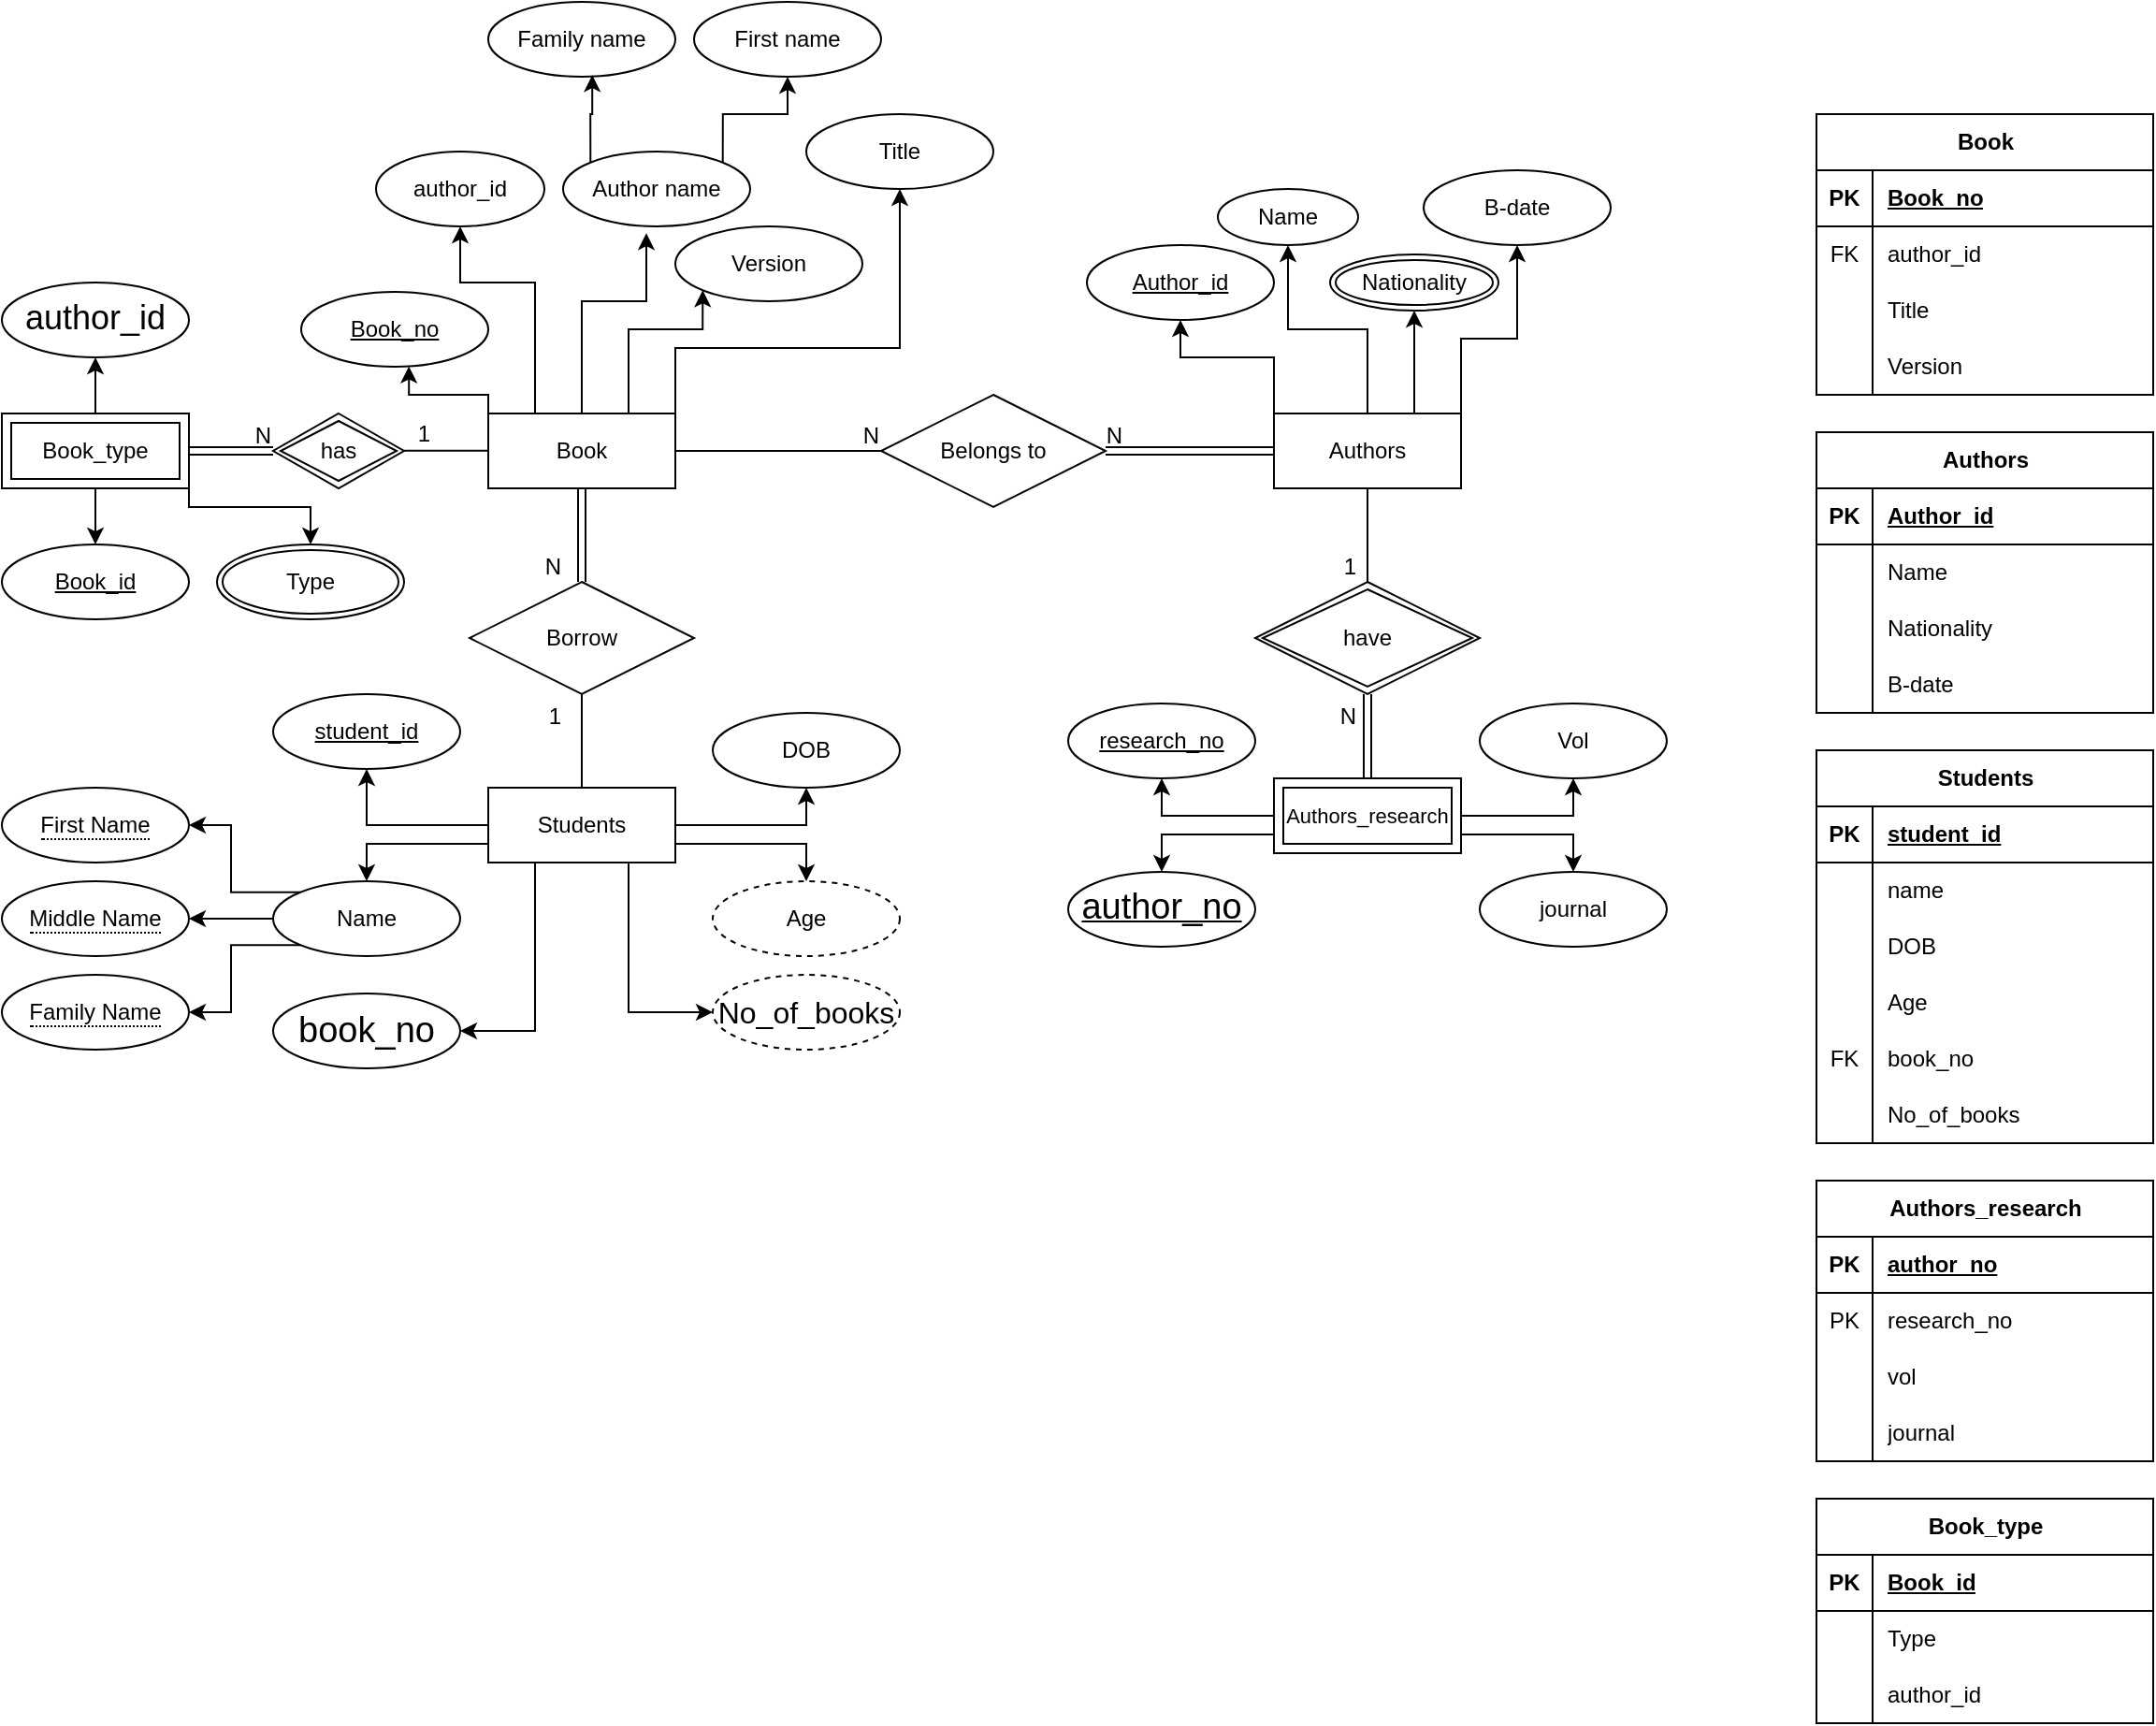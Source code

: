 <mxfile version="24.2.2" type="github">
  <diagram name="Page-1" id="Z3sjWFNiHxOuqIiqXtKv">
    <mxGraphModel dx="3056" dy="3672" grid="1" gridSize="10" guides="1" tooltips="1" connect="1" arrows="1" fold="1" page="0" pageScale="1" pageWidth="850" pageHeight="1100" background="#ffffff" math="0" shadow="0">
      <root>
        <mxCell id="0" />
        <mxCell id="1" parent="0" />
        <mxCell id="1U2LjCZY5VgTq_Qo9Kue-109" style="edgeStyle=orthogonalEdgeStyle;rounded=0;orthogonalLoop=1;jettySize=auto;html=1;exitX=0.25;exitY=0;exitDx=0;exitDy=0;entryX=0.5;entryY=1;entryDx=0;entryDy=0;" edge="1" parent="1" source="1U2LjCZY5VgTq_Qo9Kue-100" target="1U2LjCZY5VgTq_Qo9Kue-101">
          <mxGeometry relative="1" as="geometry">
            <Array as="points">
              <mxPoint x="185" y="-190" />
              <mxPoint x="145" y="-190" />
            </Array>
          </mxGeometry>
        </mxCell>
        <mxCell id="1U2LjCZY5VgTq_Qo9Kue-183" style="edgeStyle=orthogonalEdgeStyle;rounded=0;orthogonalLoop=1;jettySize=auto;html=1;exitX=0.75;exitY=0;exitDx=0;exitDy=0;entryX=0;entryY=1;entryDx=0;entryDy=0;" edge="1" parent="1" source="1U2LjCZY5VgTq_Qo9Kue-100" target="1U2LjCZY5VgTq_Qo9Kue-105">
          <mxGeometry relative="1" as="geometry">
            <Array as="points">
              <mxPoint x="235" y="-165" />
              <mxPoint x="275" y="-165" />
            </Array>
          </mxGeometry>
        </mxCell>
        <mxCell id="1U2LjCZY5VgTq_Qo9Kue-184" style="edgeStyle=orthogonalEdgeStyle;rounded=0;orthogonalLoop=1;jettySize=auto;html=1;exitX=1;exitY=0;exitDx=0;exitDy=0;entryX=0.5;entryY=1;entryDx=0;entryDy=0;" edge="1" parent="1" source="1U2LjCZY5VgTq_Qo9Kue-100" target="1U2LjCZY5VgTq_Qo9Kue-103">
          <mxGeometry relative="1" as="geometry">
            <mxPoint x="380" y="-235" as="targetPoint" />
            <Array as="points">
              <mxPoint x="260" y="-155" />
              <mxPoint x="380" y="-155" />
            </Array>
          </mxGeometry>
        </mxCell>
        <mxCell id="1U2LjCZY5VgTq_Qo9Kue-100" value="Book" style="whiteSpace=wrap;html=1;align=center;" vertex="1" parent="1">
          <mxGeometry x="160" y="-120" width="100" height="40" as="geometry" />
        </mxCell>
        <mxCell id="1U2LjCZY5VgTq_Qo9Kue-101" value="author_id" style="ellipse;whiteSpace=wrap;html=1;align=center;" vertex="1" parent="1">
          <mxGeometry x="100" y="-260" width="90" height="40" as="geometry" />
        </mxCell>
        <mxCell id="1U2LjCZY5VgTq_Qo9Kue-102" value="Book_no" style="ellipse;whiteSpace=wrap;html=1;align=center;fontStyle=4;" vertex="1" parent="1">
          <mxGeometry x="60" y="-185" width="100" height="40" as="geometry" />
        </mxCell>
        <mxCell id="1U2LjCZY5VgTq_Qo9Kue-103" value="Title" style="ellipse;whiteSpace=wrap;html=1;align=center;" vertex="1" parent="1">
          <mxGeometry x="330" y="-280" width="100" height="40" as="geometry" />
        </mxCell>
        <mxCell id="1U2LjCZY5VgTq_Qo9Kue-139" style="edgeStyle=orthogonalEdgeStyle;rounded=0;orthogonalLoop=1;jettySize=auto;html=1;exitX=1;exitY=0;exitDx=0;exitDy=0;" edge="1" parent="1" source="1U2LjCZY5VgTq_Qo9Kue-104" target="1U2LjCZY5VgTq_Qo9Kue-137">
          <mxGeometry relative="1" as="geometry" />
        </mxCell>
        <mxCell id="1U2LjCZY5VgTq_Qo9Kue-104" value="Author name" style="ellipse;whiteSpace=wrap;html=1;align=center;" vertex="1" parent="1">
          <mxGeometry x="200" y="-260" width="100" height="40" as="geometry" />
        </mxCell>
        <mxCell id="1U2LjCZY5VgTq_Qo9Kue-105" value="Version" style="ellipse;whiteSpace=wrap;html=1;align=center;" vertex="1" parent="1">
          <mxGeometry x="260" y="-220" width="100" height="40" as="geometry" />
        </mxCell>
        <mxCell id="1U2LjCZY5VgTq_Qo9Kue-108" style="edgeStyle=orthogonalEdgeStyle;rounded=0;orthogonalLoop=1;jettySize=auto;html=1;exitX=0.5;exitY=0;exitDx=0;exitDy=0;entryX=0.445;entryY=1.09;entryDx=0;entryDy=0;entryPerimeter=0;" edge="1" parent="1" source="1U2LjCZY5VgTq_Qo9Kue-100" target="1U2LjCZY5VgTq_Qo9Kue-104">
          <mxGeometry relative="1" as="geometry">
            <Array as="points">
              <mxPoint x="210" y="-180" />
              <mxPoint x="244" y="-180" />
            </Array>
          </mxGeometry>
        </mxCell>
        <mxCell id="1U2LjCZY5VgTq_Qo9Kue-110" style="edgeStyle=orthogonalEdgeStyle;rounded=0;orthogonalLoop=1;jettySize=auto;html=1;exitX=0;exitY=0;exitDx=0;exitDy=0;entryX=0.576;entryY=0.995;entryDx=0;entryDy=0;entryPerimeter=0;" edge="1" parent="1" source="1U2LjCZY5VgTq_Qo9Kue-100" target="1U2LjCZY5VgTq_Qo9Kue-102">
          <mxGeometry relative="1" as="geometry">
            <Array as="points">
              <mxPoint x="160" y="-130" />
              <mxPoint x="118" y="-130" />
            </Array>
          </mxGeometry>
        </mxCell>
        <mxCell id="1U2LjCZY5VgTq_Qo9Kue-140" style="edgeStyle=orthogonalEdgeStyle;rounded=0;orthogonalLoop=1;jettySize=auto;html=1;exitX=0;exitY=0;exitDx=0;exitDy=0;entryX=0.5;entryY=1;entryDx=0;entryDy=0;" edge="1" parent="1" source="1U2LjCZY5VgTq_Qo9Kue-113" target="1U2LjCZY5VgTq_Qo9Kue-115">
          <mxGeometry relative="1" as="geometry">
            <Array as="points">
              <mxPoint x="580" y="-150" />
              <mxPoint x="530" y="-150" />
            </Array>
          </mxGeometry>
        </mxCell>
        <mxCell id="1U2LjCZY5VgTq_Qo9Kue-141" style="edgeStyle=orthogonalEdgeStyle;rounded=0;orthogonalLoop=1;jettySize=auto;html=1;exitX=0.5;exitY=0;exitDx=0;exitDy=0;entryX=0.5;entryY=1;entryDx=0;entryDy=0;" edge="1" parent="1" source="1U2LjCZY5VgTq_Qo9Kue-113" target="1U2LjCZY5VgTq_Qo9Kue-116">
          <mxGeometry relative="1" as="geometry" />
        </mxCell>
        <mxCell id="1U2LjCZY5VgTq_Qo9Kue-145" style="edgeStyle=orthogonalEdgeStyle;rounded=0;orthogonalLoop=1;jettySize=auto;html=1;exitX=0.75;exitY=0;exitDx=0;exitDy=0;entryX=0.5;entryY=1;entryDx=0;entryDy=0;" edge="1" parent="1" source="1U2LjCZY5VgTq_Qo9Kue-113" target="1U2LjCZY5VgTq_Qo9Kue-144">
          <mxGeometry relative="1" as="geometry" />
        </mxCell>
        <mxCell id="1U2LjCZY5VgTq_Qo9Kue-146" style="edgeStyle=orthogonalEdgeStyle;rounded=0;orthogonalLoop=1;jettySize=auto;html=1;exitX=1;exitY=0;exitDx=0;exitDy=0;entryX=0.5;entryY=1;entryDx=0;entryDy=0;" edge="1" parent="1" source="1U2LjCZY5VgTq_Qo9Kue-113" target="1U2LjCZY5VgTq_Qo9Kue-118">
          <mxGeometry relative="1" as="geometry">
            <mxPoint x="730" y="-210" as="targetPoint" />
            <Array as="points">
              <mxPoint x="680" y="-160" />
              <mxPoint x="710" y="-160" />
            </Array>
          </mxGeometry>
        </mxCell>
        <mxCell id="1U2LjCZY5VgTq_Qo9Kue-113" value="Authors" style="whiteSpace=wrap;html=1;align=center;" vertex="1" parent="1">
          <mxGeometry x="580" y="-120" width="100" height="40" as="geometry" />
        </mxCell>
        <mxCell id="1U2LjCZY5VgTq_Qo9Kue-115" value="Author_id" style="ellipse;whiteSpace=wrap;html=1;align=center;fontStyle=4;" vertex="1" parent="1">
          <mxGeometry x="480" y="-210" width="100" height="40" as="geometry" />
        </mxCell>
        <mxCell id="1U2LjCZY5VgTq_Qo9Kue-116" value="Name" style="ellipse;whiteSpace=wrap;html=1;align=center;" vertex="1" parent="1">
          <mxGeometry x="550" y="-240" width="75" height="30" as="geometry" />
        </mxCell>
        <mxCell id="1U2LjCZY5VgTq_Qo9Kue-118" value="B-date" style="ellipse;whiteSpace=wrap;html=1;align=center;" vertex="1" parent="1">
          <mxGeometry x="660" y="-250" width="100" height="40" as="geometry" />
        </mxCell>
        <mxCell id="1U2LjCZY5VgTq_Qo9Kue-126" style="edgeStyle=orthogonalEdgeStyle;rounded=0;orthogonalLoop=1;jettySize=auto;html=1;entryX=0.5;entryY=1;entryDx=0;entryDy=0;exitX=0;exitY=0.5;exitDx=0;exitDy=0;" edge="1" parent="1" source="1U2LjCZY5VgTq_Qo9Kue-119" target="1U2LjCZY5VgTq_Qo9Kue-121">
          <mxGeometry relative="1" as="geometry">
            <mxPoint x="140" y="100" as="sourcePoint" />
          </mxGeometry>
        </mxCell>
        <mxCell id="1U2LjCZY5VgTq_Qo9Kue-127" style="edgeStyle=orthogonalEdgeStyle;rounded=0;orthogonalLoop=1;jettySize=auto;html=1;exitX=0;exitY=0.75;exitDx=0;exitDy=0;entryX=0.5;entryY=0;entryDx=0;entryDy=0;" edge="1" parent="1" source="1U2LjCZY5VgTq_Qo9Kue-119" target="1U2LjCZY5VgTq_Qo9Kue-120">
          <mxGeometry relative="1" as="geometry" />
        </mxCell>
        <mxCell id="1U2LjCZY5VgTq_Qo9Kue-128" style="edgeStyle=orthogonalEdgeStyle;rounded=0;orthogonalLoop=1;jettySize=auto;html=1;exitX=1;exitY=0.5;exitDx=0;exitDy=0;entryX=0.5;entryY=1;entryDx=0;entryDy=0;" edge="1" parent="1" source="1U2LjCZY5VgTq_Qo9Kue-119" target="1U2LjCZY5VgTq_Qo9Kue-122">
          <mxGeometry relative="1" as="geometry" />
        </mxCell>
        <mxCell id="1U2LjCZY5VgTq_Qo9Kue-217" style="edgeStyle=orthogonalEdgeStyle;rounded=0;orthogonalLoop=1;jettySize=auto;html=1;exitX=0.75;exitY=1;exitDx=0;exitDy=0;entryX=0;entryY=0.5;entryDx=0;entryDy=0;" edge="1" parent="1" source="1U2LjCZY5VgTq_Qo9Kue-119" target="1U2LjCZY5VgTq_Qo9Kue-226">
          <mxGeometry relative="1" as="geometry">
            <mxPoint x="280.0" y="210" as="targetPoint" />
          </mxGeometry>
        </mxCell>
        <mxCell id="1U2LjCZY5VgTq_Qo9Kue-219" style="edgeStyle=orthogonalEdgeStyle;rounded=0;orthogonalLoop=1;jettySize=auto;html=1;exitX=0.25;exitY=1;exitDx=0;exitDy=0;entryX=1;entryY=0.5;entryDx=0;entryDy=0;" edge="1" parent="1" source="1U2LjCZY5VgTq_Qo9Kue-119" target="1U2LjCZY5VgTq_Qo9Kue-218">
          <mxGeometry relative="1" as="geometry" />
        </mxCell>
        <mxCell id="1U2LjCZY5VgTq_Qo9Kue-119" value="Students" style="whiteSpace=wrap;html=1;align=center;" vertex="1" parent="1">
          <mxGeometry x="160" y="80" width="100" height="40" as="geometry" />
        </mxCell>
        <mxCell id="1U2LjCZY5VgTq_Qo9Kue-223" style="edgeStyle=orthogonalEdgeStyle;rounded=0;orthogonalLoop=1;jettySize=auto;html=1;exitX=0;exitY=0;exitDx=0;exitDy=0;entryX=1;entryY=0.5;entryDx=0;entryDy=0;" edge="1" parent="1" source="1U2LjCZY5VgTq_Qo9Kue-120" target="1U2LjCZY5VgTq_Qo9Kue-220">
          <mxGeometry relative="1" as="geometry" />
        </mxCell>
        <mxCell id="1U2LjCZY5VgTq_Qo9Kue-224" style="edgeStyle=orthogonalEdgeStyle;rounded=0;orthogonalLoop=1;jettySize=auto;html=1;exitX=0;exitY=0.5;exitDx=0;exitDy=0;entryX=1;entryY=0.5;entryDx=0;entryDy=0;" edge="1" parent="1" source="1U2LjCZY5VgTq_Qo9Kue-120" target="1U2LjCZY5VgTq_Qo9Kue-221">
          <mxGeometry relative="1" as="geometry" />
        </mxCell>
        <mxCell id="1U2LjCZY5VgTq_Qo9Kue-225" style="edgeStyle=orthogonalEdgeStyle;rounded=0;orthogonalLoop=1;jettySize=auto;html=1;exitX=0;exitY=1;exitDx=0;exitDy=0;entryX=1;entryY=0.5;entryDx=0;entryDy=0;" edge="1" parent="1" source="1U2LjCZY5VgTq_Qo9Kue-120" target="1U2LjCZY5VgTq_Qo9Kue-222">
          <mxGeometry relative="1" as="geometry" />
        </mxCell>
        <mxCell id="1U2LjCZY5VgTq_Qo9Kue-120" value="Name" style="ellipse;whiteSpace=wrap;html=1;align=center;" vertex="1" parent="1">
          <mxGeometry x="45" y="130" width="100" height="40" as="geometry" />
        </mxCell>
        <mxCell id="1U2LjCZY5VgTq_Qo9Kue-121" value="student_id" style="ellipse;whiteSpace=wrap;html=1;align=center;fontStyle=4;" vertex="1" parent="1">
          <mxGeometry x="45" y="30" width="100" height="40" as="geometry" />
        </mxCell>
        <mxCell id="1U2LjCZY5VgTq_Qo9Kue-122" value="DOB" style="ellipse;whiteSpace=wrap;html=1;align=center;" vertex="1" parent="1">
          <mxGeometry x="280" y="40" width="100" height="40" as="geometry" />
        </mxCell>
        <mxCell id="1U2LjCZY5VgTq_Qo9Kue-123" value="Age" style="ellipse;whiteSpace=wrap;html=1;align=center;dashed=1;" vertex="1" parent="1">
          <mxGeometry x="280" y="130" width="100" height="40" as="geometry" />
        </mxCell>
        <mxCell id="1U2LjCZY5VgTq_Qo9Kue-129" style="edgeStyle=orthogonalEdgeStyle;rounded=0;orthogonalLoop=1;jettySize=auto;html=1;exitX=1;exitY=0.75;exitDx=0;exitDy=0;entryX=0.5;entryY=0;entryDx=0;entryDy=0;" edge="1" parent="1" source="1U2LjCZY5VgTq_Qo9Kue-119" target="1U2LjCZY5VgTq_Qo9Kue-123">
          <mxGeometry relative="1" as="geometry">
            <mxPoint x="413" y="23" as="targetPoint" />
          </mxGeometry>
        </mxCell>
        <mxCell id="1U2LjCZY5VgTq_Qo9Kue-131" value="&lt;u&gt;&lt;span style=&quot;line-height: 107%; font-family: Calibri, sans-serif;&quot;&gt;&lt;font style=&quot;font-size: 19px;&quot;&gt;author_no&lt;/font&gt;&lt;/span&gt;&lt;/u&gt;" style="ellipse;whiteSpace=wrap;html=1;align=center;" vertex="1" parent="1">
          <mxGeometry x="470" y="125" width="100" height="40" as="geometry" />
        </mxCell>
        <mxCell id="1U2LjCZY5VgTq_Qo9Kue-132" value="research_no" style="ellipse;whiteSpace=wrap;html=1;align=center;fontStyle=4;" vertex="1" parent="1">
          <mxGeometry x="470" y="35" width="100" height="40" as="geometry" />
        </mxCell>
        <mxCell id="1U2LjCZY5VgTq_Qo9Kue-133" value="Vol" style="ellipse;whiteSpace=wrap;html=1;align=center;" vertex="1" parent="1">
          <mxGeometry x="690" y="35" width="100" height="40" as="geometry" />
        </mxCell>
        <mxCell id="1U2LjCZY5VgTq_Qo9Kue-134" value="journal" style="ellipse;whiteSpace=wrap;html=1;align=center;" vertex="1" parent="1">
          <mxGeometry x="690" y="125" width="100" height="40" as="geometry" />
        </mxCell>
        <mxCell id="1U2LjCZY5VgTq_Qo9Kue-136" value="Family name" style="ellipse;whiteSpace=wrap;html=1;align=center;" vertex="1" parent="1">
          <mxGeometry x="160" y="-340" width="100" height="40" as="geometry" />
        </mxCell>
        <mxCell id="1U2LjCZY5VgTq_Qo9Kue-137" value="First name" style="ellipse;whiteSpace=wrap;html=1;align=center;" vertex="1" parent="1">
          <mxGeometry x="270" y="-340" width="100" height="40" as="geometry" />
        </mxCell>
        <mxCell id="1U2LjCZY5VgTq_Qo9Kue-138" style="edgeStyle=orthogonalEdgeStyle;rounded=0;orthogonalLoop=1;jettySize=auto;html=1;exitX=0;exitY=0;exitDx=0;exitDy=0;entryX=0.556;entryY=0.978;entryDx=0;entryDy=0;entryPerimeter=0;" edge="1" parent="1" source="1U2LjCZY5VgTq_Qo9Kue-104" target="1U2LjCZY5VgTq_Qo9Kue-136">
          <mxGeometry relative="1" as="geometry" />
        </mxCell>
        <mxCell id="1U2LjCZY5VgTq_Qo9Kue-144" value="Nationality" style="ellipse;shape=doubleEllipse;margin=3;whiteSpace=wrap;html=1;align=center;" vertex="1" parent="1">
          <mxGeometry x="610" y="-205" width="90" height="30" as="geometry" />
        </mxCell>
        <mxCell id="1U2LjCZY5VgTq_Qo9Kue-152" value="Book_id" style="ellipse;whiteSpace=wrap;html=1;align=center;fontStyle=4;" vertex="1" parent="1">
          <mxGeometry x="-100" y="-50" width="100" height="40" as="geometry" />
        </mxCell>
        <mxCell id="1U2LjCZY5VgTq_Qo9Kue-156" value="&lt;span style=&quot;line-height: 107%; font-family: Calibri, sans-serif;&quot;&gt;&lt;font style=&quot;font-size: 18px;&quot;&gt;author_id&lt;/font&gt;&lt;/span&gt;" style="ellipse;whiteSpace=wrap;html=1;align=center;" vertex="1" parent="1">
          <mxGeometry x="-100" y="-190" width="100" height="40" as="geometry" />
        </mxCell>
        <mxCell id="1U2LjCZY5VgTq_Qo9Kue-160" value="Type" style="ellipse;shape=doubleEllipse;margin=3;whiteSpace=wrap;html=1;align=center;" vertex="1" parent="1">
          <mxGeometry x="15" y="-50" width="100" height="40" as="geometry" />
        </mxCell>
        <mxCell id="1U2LjCZY5VgTq_Qo9Kue-162" value="Belongs to" style="shape=rhombus;perimeter=rhombusPerimeter;whiteSpace=wrap;html=1;align=center;" vertex="1" parent="1">
          <mxGeometry x="370" y="-130" width="120" height="60" as="geometry" />
        </mxCell>
        <mxCell id="1U2LjCZY5VgTq_Qo9Kue-168" value="Borrow" style="shape=rhombus;perimeter=rhombusPerimeter;whiteSpace=wrap;html=1;align=center;" vertex="1" parent="1">
          <mxGeometry x="150" y="-30" width="120" height="60" as="geometry" />
        </mxCell>
        <mxCell id="1U2LjCZY5VgTq_Qo9Kue-178" value="" style="shape=link;html=1;rounded=0;exitX=0;exitY=0.5;exitDx=0;exitDy=0;entryX=1;entryY=0.5;entryDx=0;entryDy=0;" edge="1" parent="1" source="1U2LjCZY5VgTq_Qo9Kue-113" target="1U2LjCZY5VgTq_Qo9Kue-162">
          <mxGeometry relative="1" as="geometry">
            <mxPoint x="570" y="-80" as="sourcePoint" />
            <mxPoint x="500" y="-100" as="targetPoint" />
          </mxGeometry>
        </mxCell>
        <mxCell id="1U2LjCZY5VgTq_Qo9Kue-179" value="N" style="resizable=0;html=1;whiteSpace=wrap;align=right;verticalAlign=bottom;" connectable="0" vertex="1" parent="1U2LjCZY5VgTq_Qo9Kue-178">
          <mxGeometry x="1" relative="1" as="geometry">
            <mxPoint x="10" as="offset" />
          </mxGeometry>
        </mxCell>
        <mxCell id="1U2LjCZY5VgTq_Qo9Kue-180" value="" style="endArrow=none;html=1;rounded=0;entryX=0;entryY=0.5;entryDx=0;entryDy=0;exitX=1;exitY=0.5;exitDx=0;exitDy=0;" edge="1" parent="1" source="1U2LjCZY5VgTq_Qo9Kue-100" target="1U2LjCZY5VgTq_Qo9Kue-162">
          <mxGeometry relative="1" as="geometry">
            <mxPoint x="210" y="-100" as="sourcePoint" />
            <mxPoint x="400" y="-10" as="targetPoint" />
          </mxGeometry>
        </mxCell>
        <mxCell id="1U2LjCZY5VgTq_Qo9Kue-181" value="N" style="resizable=0;html=1;whiteSpace=wrap;align=right;verticalAlign=bottom;" connectable="0" vertex="1" parent="1U2LjCZY5VgTq_Qo9Kue-180">
          <mxGeometry x="1" relative="1" as="geometry" />
        </mxCell>
        <mxCell id="1U2LjCZY5VgTq_Qo9Kue-188" value="" style="shape=link;html=1;rounded=0;entryX=0.5;entryY=0;entryDx=0;entryDy=0;exitX=0.5;exitY=1;exitDx=0;exitDy=0;" edge="1" parent="1" source="1U2LjCZY5VgTq_Qo9Kue-100" target="1U2LjCZY5VgTq_Qo9Kue-168">
          <mxGeometry relative="1" as="geometry">
            <mxPoint x="190" y="120" as="sourcePoint" />
            <mxPoint x="350" y="120" as="targetPoint" />
          </mxGeometry>
        </mxCell>
        <mxCell id="1U2LjCZY5VgTq_Qo9Kue-189" value="N" style="resizable=0;html=1;whiteSpace=wrap;align=right;verticalAlign=bottom;" connectable="0" vertex="1" parent="1U2LjCZY5VgTq_Qo9Kue-188">
          <mxGeometry x="1" relative="1" as="geometry">
            <mxPoint x="-10" as="offset" />
          </mxGeometry>
        </mxCell>
        <mxCell id="1U2LjCZY5VgTq_Qo9Kue-190" value="" style="endArrow=none;html=1;rounded=0;entryX=0.5;entryY=1;entryDx=0;entryDy=0;exitX=0.5;exitY=0;exitDx=0;exitDy=0;" edge="1" parent="1" source="1U2LjCZY5VgTq_Qo9Kue-119" target="1U2LjCZY5VgTq_Qo9Kue-168">
          <mxGeometry relative="1" as="geometry">
            <mxPoint x="190" y="120" as="sourcePoint" />
            <mxPoint x="350" y="120" as="targetPoint" />
          </mxGeometry>
        </mxCell>
        <mxCell id="1U2LjCZY5VgTq_Qo9Kue-191" value="1" style="resizable=0;html=1;whiteSpace=wrap;align=right;verticalAlign=bottom;" connectable="0" vertex="1" parent="1U2LjCZY5VgTq_Qo9Kue-190">
          <mxGeometry x="1" relative="1" as="geometry">
            <mxPoint x="-10" y="20" as="offset" />
          </mxGeometry>
        </mxCell>
        <mxCell id="1U2LjCZY5VgTq_Qo9Kue-193" style="edgeStyle=orthogonalEdgeStyle;rounded=0;orthogonalLoop=1;jettySize=auto;html=1;exitX=0;exitY=0.75;exitDx=0;exitDy=0;entryX=0.5;entryY=0;entryDx=0;entryDy=0;" edge="1" parent="1" source="1U2LjCZY5VgTq_Qo9Kue-192" target="1U2LjCZY5VgTq_Qo9Kue-131">
          <mxGeometry relative="1" as="geometry" />
        </mxCell>
        <mxCell id="1U2LjCZY5VgTq_Qo9Kue-195" style="edgeStyle=orthogonalEdgeStyle;rounded=0;orthogonalLoop=1;jettySize=auto;html=1;exitX=0;exitY=0.5;exitDx=0;exitDy=0;entryX=0.5;entryY=1;entryDx=0;entryDy=0;" edge="1" parent="1" source="1U2LjCZY5VgTq_Qo9Kue-192" target="1U2LjCZY5VgTq_Qo9Kue-132">
          <mxGeometry relative="1" as="geometry" />
        </mxCell>
        <mxCell id="1U2LjCZY5VgTq_Qo9Kue-196" style="edgeStyle=orthogonalEdgeStyle;rounded=0;orthogonalLoop=1;jettySize=auto;html=1;exitX=1;exitY=0.5;exitDx=0;exitDy=0;entryX=0.5;entryY=1;entryDx=0;entryDy=0;" edge="1" parent="1" source="1U2LjCZY5VgTq_Qo9Kue-192" target="1U2LjCZY5VgTq_Qo9Kue-133">
          <mxGeometry relative="1" as="geometry" />
        </mxCell>
        <mxCell id="1U2LjCZY5VgTq_Qo9Kue-197" style="edgeStyle=orthogonalEdgeStyle;rounded=0;orthogonalLoop=1;jettySize=auto;html=1;exitX=1;exitY=0.75;exitDx=0;exitDy=0;entryX=0.5;entryY=0;entryDx=0;entryDy=0;" edge="1" parent="1" source="1U2LjCZY5VgTq_Qo9Kue-192" target="1U2LjCZY5VgTq_Qo9Kue-134">
          <mxGeometry relative="1" as="geometry" />
        </mxCell>
        <mxCell id="1U2LjCZY5VgTq_Qo9Kue-192" value="&lt;font style=&quot;font-size: 11px;&quot;&gt;Authors_research&lt;/font&gt;" style="shape=ext;margin=3;double=1;whiteSpace=wrap;html=1;align=center;" vertex="1" parent="1">
          <mxGeometry x="580" y="75" width="100" height="40" as="geometry" />
        </mxCell>
        <mxCell id="1U2LjCZY5VgTq_Qo9Kue-198" value="have" style="shape=rhombus;double=1;perimeter=rhombusPerimeter;whiteSpace=wrap;html=1;align=center;" vertex="1" parent="1">
          <mxGeometry x="570" y="-30" width="120" height="60" as="geometry" />
        </mxCell>
        <mxCell id="1U2LjCZY5VgTq_Qo9Kue-199" value="" style="endArrow=none;html=1;rounded=0;entryX=0.5;entryY=0;entryDx=0;entryDy=0;exitX=0.5;exitY=1;exitDx=0;exitDy=0;" edge="1" parent="1" source="1U2LjCZY5VgTq_Qo9Kue-113" target="1U2LjCZY5VgTq_Qo9Kue-198">
          <mxGeometry relative="1" as="geometry">
            <mxPoint x="580" y="10" as="sourcePoint" />
            <mxPoint x="740" y="10" as="targetPoint" />
          </mxGeometry>
        </mxCell>
        <mxCell id="1U2LjCZY5VgTq_Qo9Kue-200" value="1" style="resizable=0;html=1;whiteSpace=wrap;align=right;verticalAlign=bottom;" connectable="0" vertex="1" parent="1U2LjCZY5VgTq_Qo9Kue-199">
          <mxGeometry x="1" relative="1" as="geometry">
            <mxPoint x="-5" as="offset" />
          </mxGeometry>
        </mxCell>
        <mxCell id="1U2LjCZY5VgTq_Qo9Kue-205" value="" style="shape=link;html=1;rounded=0;exitX=0.5;exitY=0;exitDx=0;exitDy=0;entryX=0.5;entryY=1;entryDx=0;entryDy=0;" edge="1" parent="1" source="1U2LjCZY5VgTq_Qo9Kue-192" target="1U2LjCZY5VgTq_Qo9Kue-198">
          <mxGeometry relative="1" as="geometry">
            <mxPoint x="570" y="-5" as="sourcePoint" />
            <mxPoint x="630" y="35" as="targetPoint" />
          </mxGeometry>
        </mxCell>
        <mxCell id="1U2LjCZY5VgTq_Qo9Kue-206" value="N" style="resizable=0;html=1;whiteSpace=wrap;align=right;verticalAlign=bottom;" connectable="0" vertex="1" parent="1U2LjCZY5VgTq_Qo9Kue-205">
          <mxGeometry x="1" relative="1" as="geometry">
            <mxPoint x="-5" y="20" as="offset" />
          </mxGeometry>
        </mxCell>
        <mxCell id="1U2LjCZY5VgTq_Qo9Kue-214" style="edgeStyle=orthogonalEdgeStyle;rounded=0;orthogonalLoop=1;jettySize=auto;html=1;exitX=1;exitY=1;exitDx=0;exitDy=0;entryX=0.5;entryY=0;entryDx=0;entryDy=0;" edge="1" parent="1" source="1U2LjCZY5VgTq_Qo9Kue-207" target="1U2LjCZY5VgTq_Qo9Kue-160">
          <mxGeometry relative="1" as="geometry">
            <Array as="points">
              <mxPoint y="-70" />
              <mxPoint x="65" y="-70" />
            </Array>
          </mxGeometry>
        </mxCell>
        <mxCell id="1U2LjCZY5VgTq_Qo9Kue-215" style="edgeStyle=orthogonalEdgeStyle;rounded=0;orthogonalLoop=1;jettySize=auto;html=1;exitX=0.5;exitY=0;exitDx=0;exitDy=0;entryX=0.5;entryY=1;entryDx=0;entryDy=0;" edge="1" parent="1" source="1U2LjCZY5VgTq_Qo9Kue-207" target="1U2LjCZY5VgTq_Qo9Kue-156">
          <mxGeometry relative="1" as="geometry" />
        </mxCell>
        <mxCell id="1U2LjCZY5VgTq_Qo9Kue-207" value="Book_type" style="shape=ext;margin=3;double=1;whiteSpace=wrap;html=1;align=center;" vertex="1" parent="1">
          <mxGeometry x="-100" y="-120" width="100" height="40" as="geometry" />
        </mxCell>
        <mxCell id="1U2LjCZY5VgTq_Qo9Kue-208" value="has" style="shape=rhombus;double=1;perimeter=rhombusPerimeter;whiteSpace=wrap;html=1;align=center;" vertex="1" parent="1">
          <mxGeometry x="45" y="-120" width="70" height="40" as="geometry" />
        </mxCell>
        <mxCell id="1U2LjCZY5VgTq_Qo9Kue-209" value="" style="shape=link;html=1;rounded=0;entryX=0;entryY=0.5;entryDx=0;entryDy=0;exitX=1;exitY=0.5;exitDx=0;exitDy=0;" edge="1" parent="1" source="1U2LjCZY5VgTq_Qo9Kue-207" target="1U2LjCZY5VgTq_Qo9Kue-208">
          <mxGeometry relative="1" as="geometry">
            <mxPoint x="10" y="-150" as="sourcePoint" />
            <mxPoint x="170" y="-150" as="targetPoint" />
          </mxGeometry>
        </mxCell>
        <mxCell id="1U2LjCZY5VgTq_Qo9Kue-210" value="N" style="resizable=0;html=1;whiteSpace=wrap;align=right;verticalAlign=bottom;" connectable="0" vertex="1" parent="1U2LjCZY5VgTq_Qo9Kue-209">
          <mxGeometry x="1" relative="1" as="geometry">
            <mxPoint as="offset" />
          </mxGeometry>
        </mxCell>
        <mxCell id="1U2LjCZY5VgTq_Qo9Kue-211" value="" style="endArrow=none;html=1;rounded=0;entryX=1;entryY=0.5;entryDx=0;entryDy=0;exitX=0;exitY=0.5;exitDx=0;exitDy=0;" edge="1" parent="1">
          <mxGeometry relative="1" as="geometry">
            <mxPoint x="160" y="-100.17" as="sourcePoint" />
            <mxPoint x="115" y="-100.17" as="targetPoint" />
          </mxGeometry>
        </mxCell>
        <mxCell id="1U2LjCZY5VgTq_Qo9Kue-212" value="1" style="resizable=0;html=1;whiteSpace=wrap;align=right;verticalAlign=bottom;" connectable="0" vertex="1" parent="1U2LjCZY5VgTq_Qo9Kue-211">
          <mxGeometry x="1" relative="1" as="geometry">
            <mxPoint x="15" as="offset" />
          </mxGeometry>
        </mxCell>
        <mxCell id="1U2LjCZY5VgTq_Qo9Kue-213" style="edgeStyle=orthogonalEdgeStyle;rounded=0;orthogonalLoop=1;jettySize=auto;html=1;exitX=0.5;exitY=1;exitDx=0;exitDy=0;entryX=0.5;entryY=0;entryDx=0;entryDy=0;" edge="1" parent="1" source="1U2LjCZY5VgTq_Qo9Kue-207" target="1U2LjCZY5VgTq_Qo9Kue-152">
          <mxGeometry relative="1" as="geometry" />
        </mxCell>
        <mxCell id="1U2LjCZY5VgTq_Qo9Kue-218" value="&lt;span style=&quot;font-size: 19px; line-height: 107%; font-family: Calibri, sans-serif;&quot;&gt;book_no&lt;/span&gt;" style="ellipse;whiteSpace=wrap;html=1;align=center;" vertex="1" parent="1">
          <mxGeometry x="45" y="190" width="100" height="40" as="geometry" />
        </mxCell>
        <mxCell id="1U2LjCZY5VgTq_Qo9Kue-220" value="&lt;span style=&quot;border-bottom: 1px dotted&quot;&gt;First Name&lt;/span&gt;" style="ellipse;whiteSpace=wrap;html=1;align=center;" vertex="1" parent="1">
          <mxGeometry x="-100" y="80" width="100" height="40" as="geometry" />
        </mxCell>
        <mxCell id="1U2LjCZY5VgTq_Qo9Kue-221" value="&lt;span style=&quot;border-bottom: 1px dotted&quot;&gt;Middle Name&lt;/span&gt;" style="ellipse;whiteSpace=wrap;html=1;align=center;" vertex="1" parent="1">
          <mxGeometry x="-100" y="130" width="100" height="40" as="geometry" />
        </mxCell>
        <mxCell id="1U2LjCZY5VgTq_Qo9Kue-222" value="&lt;span style=&quot;border-bottom: 1px dotted&quot;&gt;Family Name&lt;/span&gt;" style="ellipse;whiteSpace=wrap;html=1;align=center;" vertex="1" parent="1">
          <mxGeometry x="-100" y="180" width="100" height="40" as="geometry" />
        </mxCell>
        <mxCell id="1U2LjCZY5VgTq_Qo9Kue-226" value="&lt;span style=&quot;font-family: Calibri, sans-serif; font-size: 16px;&quot;&gt;No_of_books&lt;/span&gt;" style="ellipse;whiteSpace=wrap;html=1;align=center;dashed=1;" vertex="1" parent="1">
          <mxGeometry x="280" y="180" width="100" height="40" as="geometry" />
        </mxCell>
        <mxCell id="1U2LjCZY5VgTq_Qo9Kue-227" value="Book" style="shape=table;startSize=30;container=1;collapsible=1;childLayout=tableLayout;fixedRows=1;rowLines=0;fontStyle=1;align=center;resizeLast=1;html=1;" vertex="1" parent="1">
          <mxGeometry x="870" y="-280" width="180" height="150" as="geometry" />
        </mxCell>
        <mxCell id="1U2LjCZY5VgTq_Qo9Kue-228" value="" style="shape=tableRow;horizontal=0;startSize=0;swimlaneHead=0;swimlaneBody=0;fillColor=none;collapsible=0;dropTarget=0;points=[[0,0.5],[1,0.5]];portConstraint=eastwest;top=0;left=0;right=0;bottom=1;" vertex="1" parent="1U2LjCZY5VgTq_Qo9Kue-227">
          <mxGeometry y="30" width="180" height="30" as="geometry" />
        </mxCell>
        <mxCell id="1U2LjCZY5VgTq_Qo9Kue-229" value="PK" style="shape=partialRectangle;connectable=0;fillColor=none;top=0;left=0;bottom=0;right=0;fontStyle=1;overflow=hidden;whiteSpace=wrap;html=1;" vertex="1" parent="1U2LjCZY5VgTq_Qo9Kue-228">
          <mxGeometry width="30" height="30" as="geometry">
            <mxRectangle width="30" height="30" as="alternateBounds" />
          </mxGeometry>
        </mxCell>
        <mxCell id="1U2LjCZY5VgTq_Qo9Kue-230" value="Book_no" style="shape=partialRectangle;connectable=0;fillColor=none;top=0;left=0;bottom=0;right=0;align=left;spacingLeft=6;fontStyle=5;overflow=hidden;whiteSpace=wrap;html=1;" vertex="1" parent="1U2LjCZY5VgTq_Qo9Kue-228">
          <mxGeometry x="30" width="150" height="30" as="geometry">
            <mxRectangle width="150" height="30" as="alternateBounds" />
          </mxGeometry>
        </mxCell>
        <mxCell id="1U2LjCZY5VgTq_Qo9Kue-231" value="" style="shape=tableRow;horizontal=0;startSize=0;swimlaneHead=0;swimlaneBody=0;fillColor=none;collapsible=0;dropTarget=0;points=[[0,0.5],[1,0.5]];portConstraint=eastwest;top=0;left=0;right=0;bottom=0;" vertex="1" parent="1U2LjCZY5VgTq_Qo9Kue-227">
          <mxGeometry y="60" width="180" height="30" as="geometry" />
        </mxCell>
        <mxCell id="1U2LjCZY5VgTq_Qo9Kue-232" value="FK" style="shape=partialRectangle;connectable=0;fillColor=none;top=0;left=0;bottom=0;right=0;editable=1;overflow=hidden;whiteSpace=wrap;html=1;" vertex="1" parent="1U2LjCZY5VgTq_Qo9Kue-231">
          <mxGeometry width="30" height="30" as="geometry">
            <mxRectangle width="30" height="30" as="alternateBounds" />
          </mxGeometry>
        </mxCell>
        <mxCell id="1U2LjCZY5VgTq_Qo9Kue-233" value="author_id" style="shape=partialRectangle;connectable=0;fillColor=none;top=0;left=0;bottom=0;right=0;align=left;spacingLeft=6;overflow=hidden;whiteSpace=wrap;html=1;" vertex="1" parent="1U2LjCZY5VgTq_Qo9Kue-231">
          <mxGeometry x="30" width="150" height="30" as="geometry">
            <mxRectangle width="150" height="30" as="alternateBounds" />
          </mxGeometry>
        </mxCell>
        <mxCell id="1U2LjCZY5VgTq_Qo9Kue-234" value="" style="shape=tableRow;horizontal=0;startSize=0;swimlaneHead=0;swimlaneBody=0;fillColor=none;collapsible=0;dropTarget=0;points=[[0,0.5],[1,0.5]];portConstraint=eastwest;top=0;left=0;right=0;bottom=0;" vertex="1" parent="1U2LjCZY5VgTq_Qo9Kue-227">
          <mxGeometry y="90" width="180" height="30" as="geometry" />
        </mxCell>
        <mxCell id="1U2LjCZY5VgTq_Qo9Kue-235" value="" style="shape=partialRectangle;connectable=0;fillColor=none;top=0;left=0;bottom=0;right=0;editable=1;overflow=hidden;whiteSpace=wrap;html=1;" vertex="1" parent="1U2LjCZY5VgTq_Qo9Kue-234">
          <mxGeometry width="30" height="30" as="geometry">
            <mxRectangle width="30" height="30" as="alternateBounds" />
          </mxGeometry>
        </mxCell>
        <mxCell id="1U2LjCZY5VgTq_Qo9Kue-236" value="Title" style="shape=partialRectangle;connectable=0;fillColor=none;top=0;left=0;bottom=0;right=0;align=left;spacingLeft=6;overflow=hidden;whiteSpace=wrap;html=1;" vertex="1" parent="1U2LjCZY5VgTq_Qo9Kue-234">
          <mxGeometry x="30" width="150" height="30" as="geometry">
            <mxRectangle width="150" height="30" as="alternateBounds" />
          </mxGeometry>
        </mxCell>
        <mxCell id="1U2LjCZY5VgTq_Qo9Kue-237" value="" style="shape=tableRow;horizontal=0;startSize=0;swimlaneHead=0;swimlaneBody=0;fillColor=none;collapsible=0;dropTarget=0;points=[[0,0.5],[1,0.5]];portConstraint=eastwest;top=0;left=0;right=0;bottom=0;" vertex="1" parent="1U2LjCZY5VgTq_Qo9Kue-227">
          <mxGeometry y="120" width="180" height="30" as="geometry" />
        </mxCell>
        <mxCell id="1U2LjCZY5VgTq_Qo9Kue-238" value="" style="shape=partialRectangle;connectable=0;fillColor=none;top=0;left=0;bottom=0;right=0;editable=1;overflow=hidden;whiteSpace=wrap;html=1;" vertex="1" parent="1U2LjCZY5VgTq_Qo9Kue-237">
          <mxGeometry width="30" height="30" as="geometry">
            <mxRectangle width="30" height="30" as="alternateBounds" />
          </mxGeometry>
        </mxCell>
        <mxCell id="1U2LjCZY5VgTq_Qo9Kue-239" value="Version" style="shape=partialRectangle;connectable=0;fillColor=none;top=0;left=0;bottom=0;right=0;align=left;spacingLeft=6;overflow=hidden;whiteSpace=wrap;html=1;" vertex="1" parent="1U2LjCZY5VgTq_Qo9Kue-237">
          <mxGeometry x="30" width="150" height="30" as="geometry">
            <mxRectangle width="150" height="30" as="alternateBounds" />
          </mxGeometry>
        </mxCell>
        <mxCell id="1U2LjCZY5VgTq_Qo9Kue-240" value="Authors" style="shape=table;startSize=30;container=1;collapsible=1;childLayout=tableLayout;fixedRows=1;rowLines=0;fontStyle=1;align=center;resizeLast=1;html=1;" vertex="1" parent="1">
          <mxGeometry x="870" y="-110" width="180" height="150" as="geometry" />
        </mxCell>
        <mxCell id="1U2LjCZY5VgTq_Qo9Kue-241" value="" style="shape=tableRow;horizontal=0;startSize=0;swimlaneHead=0;swimlaneBody=0;fillColor=none;collapsible=0;dropTarget=0;points=[[0,0.5],[1,0.5]];portConstraint=eastwest;top=0;left=0;right=0;bottom=1;" vertex="1" parent="1U2LjCZY5VgTq_Qo9Kue-240">
          <mxGeometry y="30" width="180" height="30" as="geometry" />
        </mxCell>
        <mxCell id="1U2LjCZY5VgTq_Qo9Kue-242" value="PK" style="shape=partialRectangle;connectable=0;fillColor=none;top=0;left=0;bottom=0;right=0;fontStyle=1;overflow=hidden;whiteSpace=wrap;html=1;" vertex="1" parent="1U2LjCZY5VgTq_Qo9Kue-241">
          <mxGeometry width="30" height="30" as="geometry">
            <mxRectangle width="30" height="30" as="alternateBounds" />
          </mxGeometry>
        </mxCell>
        <mxCell id="1U2LjCZY5VgTq_Qo9Kue-243" value="Author_id" style="shape=partialRectangle;connectable=0;fillColor=none;top=0;left=0;bottom=0;right=0;align=left;spacingLeft=6;fontStyle=5;overflow=hidden;whiteSpace=wrap;html=1;" vertex="1" parent="1U2LjCZY5VgTq_Qo9Kue-241">
          <mxGeometry x="30" width="150" height="30" as="geometry">
            <mxRectangle width="150" height="30" as="alternateBounds" />
          </mxGeometry>
        </mxCell>
        <mxCell id="1U2LjCZY5VgTq_Qo9Kue-244" value="" style="shape=tableRow;horizontal=0;startSize=0;swimlaneHead=0;swimlaneBody=0;fillColor=none;collapsible=0;dropTarget=0;points=[[0,0.5],[1,0.5]];portConstraint=eastwest;top=0;left=0;right=0;bottom=0;" vertex="1" parent="1U2LjCZY5VgTq_Qo9Kue-240">
          <mxGeometry y="60" width="180" height="30" as="geometry" />
        </mxCell>
        <mxCell id="1U2LjCZY5VgTq_Qo9Kue-245" value="" style="shape=partialRectangle;connectable=0;fillColor=none;top=0;left=0;bottom=0;right=0;editable=1;overflow=hidden;whiteSpace=wrap;html=1;" vertex="1" parent="1U2LjCZY5VgTq_Qo9Kue-244">
          <mxGeometry width="30" height="30" as="geometry">
            <mxRectangle width="30" height="30" as="alternateBounds" />
          </mxGeometry>
        </mxCell>
        <mxCell id="1U2LjCZY5VgTq_Qo9Kue-246" value="Name" style="shape=partialRectangle;connectable=0;fillColor=none;top=0;left=0;bottom=0;right=0;align=left;spacingLeft=6;overflow=hidden;whiteSpace=wrap;html=1;" vertex="1" parent="1U2LjCZY5VgTq_Qo9Kue-244">
          <mxGeometry x="30" width="150" height="30" as="geometry">
            <mxRectangle width="150" height="30" as="alternateBounds" />
          </mxGeometry>
        </mxCell>
        <mxCell id="1U2LjCZY5VgTq_Qo9Kue-247" value="" style="shape=tableRow;horizontal=0;startSize=0;swimlaneHead=0;swimlaneBody=0;fillColor=none;collapsible=0;dropTarget=0;points=[[0,0.5],[1,0.5]];portConstraint=eastwest;top=0;left=0;right=0;bottom=0;" vertex="1" parent="1U2LjCZY5VgTq_Qo9Kue-240">
          <mxGeometry y="90" width="180" height="30" as="geometry" />
        </mxCell>
        <mxCell id="1U2LjCZY5VgTq_Qo9Kue-248" value="" style="shape=partialRectangle;connectable=0;fillColor=none;top=0;left=0;bottom=0;right=0;editable=1;overflow=hidden;whiteSpace=wrap;html=1;" vertex="1" parent="1U2LjCZY5VgTq_Qo9Kue-247">
          <mxGeometry width="30" height="30" as="geometry">
            <mxRectangle width="30" height="30" as="alternateBounds" />
          </mxGeometry>
        </mxCell>
        <mxCell id="1U2LjCZY5VgTq_Qo9Kue-249" value="Nationality" style="shape=partialRectangle;connectable=0;fillColor=none;top=0;left=0;bottom=0;right=0;align=left;spacingLeft=6;overflow=hidden;whiteSpace=wrap;html=1;" vertex="1" parent="1U2LjCZY5VgTq_Qo9Kue-247">
          <mxGeometry x="30" width="150" height="30" as="geometry">
            <mxRectangle width="150" height="30" as="alternateBounds" />
          </mxGeometry>
        </mxCell>
        <mxCell id="1U2LjCZY5VgTq_Qo9Kue-250" value="" style="shape=tableRow;horizontal=0;startSize=0;swimlaneHead=0;swimlaneBody=0;fillColor=none;collapsible=0;dropTarget=0;points=[[0,0.5],[1,0.5]];portConstraint=eastwest;top=0;left=0;right=0;bottom=0;" vertex="1" parent="1U2LjCZY5VgTq_Qo9Kue-240">
          <mxGeometry y="120" width="180" height="30" as="geometry" />
        </mxCell>
        <mxCell id="1U2LjCZY5VgTq_Qo9Kue-251" value="" style="shape=partialRectangle;connectable=0;fillColor=none;top=0;left=0;bottom=0;right=0;editable=1;overflow=hidden;whiteSpace=wrap;html=1;" vertex="1" parent="1U2LjCZY5VgTq_Qo9Kue-250">
          <mxGeometry width="30" height="30" as="geometry">
            <mxRectangle width="30" height="30" as="alternateBounds" />
          </mxGeometry>
        </mxCell>
        <mxCell id="1U2LjCZY5VgTq_Qo9Kue-252" value="B-date" style="shape=partialRectangle;connectable=0;fillColor=none;top=0;left=0;bottom=0;right=0;align=left;spacingLeft=6;overflow=hidden;whiteSpace=wrap;html=1;" vertex="1" parent="1U2LjCZY5VgTq_Qo9Kue-250">
          <mxGeometry x="30" width="150" height="30" as="geometry">
            <mxRectangle width="150" height="30" as="alternateBounds" />
          </mxGeometry>
        </mxCell>
        <mxCell id="1U2LjCZY5VgTq_Qo9Kue-253" value="Students" style="shape=table;startSize=30;container=1;collapsible=1;childLayout=tableLayout;fixedRows=1;rowLines=0;fontStyle=1;align=center;resizeLast=1;html=1;" vertex="1" parent="1">
          <mxGeometry x="870" y="60" width="180" height="210" as="geometry" />
        </mxCell>
        <mxCell id="1U2LjCZY5VgTq_Qo9Kue-254" value="" style="shape=tableRow;horizontal=0;startSize=0;swimlaneHead=0;swimlaneBody=0;fillColor=none;collapsible=0;dropTarget=0;points=[[0,0.5],[1,0.5]];portConstraint=eastwest;top=0;left=0;right=0;bottom=1;" vertex="1" parent="1U2LjCZY5VgTq_Qo9Kue-253">
          <mxGeometry y="30" width="180" height="30" as="geometry" />
        </mxCell>
        <mxCell id="1U2LjCZY5VgTq_Qo9Kue-255" value="PK" style="shape=partialRectangle;connectable=0;fillColor=none;top=0;left=0;bottom=0;right=0;fontStyle=1;overflow=hidden;whiteSpace=wrap;html=1;" vertex="1" parent="1U2LjCZY5VgTq_Qo9Kue-254">
          <mxGeometry width="30" height="30" as="geometry">
            <mxRectangle width="30" height="30" as="alternateBounds" />
          </mxGeometry>
        </mxCell>
        <mxCell id="1U2LjCZY5VgTq_Qo9Kue-256" value="student_id" style="shape=partialRectangle;connectable=0;fillColor=none;top=0;left=0;bottom=0;right=0;align=left;spacingLeft=6;fontStyle=5;overflow=hidden;whiteSpace=wrap;html=1;" vertex="1" parent="1U2LjCZY5VgTq_Qo9Kue-254">
          <mxGeometry x="30" width="150" height="30" as="geometry">
            <mxRectangle width="150" height="30" as="alternateBounds" />
          </mxGeometry>
        </mxCell>
        <mxCell id="1U2LjCZY5VgTq_Qo9Kue-257" value="" style="shape=tableRow;horizontal=0;startSize=0;swimlaneHead=0;swimlaneBody=0;fillColor=none;collapsible=0;dropTarget=0;points=[[0,0.5],[1,0.5]];portConstraint=eastwest;top=0;left=0;right=0;bottom=0;" vertex="1" parent="1U2LjCZY5VgTq_Qo9Kue-253">
          <mxGeometry y="60" width="180" height="30" as="geometry" />
        </mxCell>
        <mxCell id="1U2LjCZY5VgTq_Qo9Kue-258" value="" style="shape=partialRectangle;connectable=0;fillColor=none;top=0;left=0;bottom=0;right=0;editable=1;overflow=hidden;whiteSpace=wrap;html=1;" vertex="1" parent="1U2LjCZY5VgTq_Qo9Kue-257">
          <mxGeometry width="30" height="30" as="geometry">
            <mxRectangle width="30" height="30" as="alternateBounds" />
          </mxGeometry>
        </mxCell>
        <mxCell id="1U2LjCZY5VgTq_Qo9Kue-259" value="name" style="shape=partialRectangle;connectable=0;fillColor=none;top=0;left=0;bottom=0;right=0;align=left;spacingLeft=6;overflow=hidden;whiteSpace=wrap;html=1;" vertex="1" parent="1U2LjCZY5VgTq_Qo9Kue-257">
          <mxGeometry x="30" width="150" height="30" as="geometry">
            <mxRectangle width="150" height="30" as="alternateBounds" />
          </mxGeometry>
        </mxCell>
        <mxCell id="1U2LjCZY5VgTq_Qo9Kue-260" value="" style="shape=tableRow;horizontal=0;startSize=0;swimlaneHead=0;swimlaneBody=0;fillColor=none;collapsible=0;dropTarget=0;points=[[0,0.5],[1,0.5]];portConstraint=eastwest;top=0;left=0;right=0;bottom=0;" vertex="1" parent="1U2LjCZY5VgTq_Qo9Kue-253">
          <mxGeometry y="90" width="180" height="30" as="geometry" />
        </mxCell>
        <mxCell id="1U2LjCZY5VgTq_Qo9Kue-261" value="" style="shape=partialRectangle;connectable=0;fillColor=none;top=0;left=0;bottom=0;right=0;editable=1;overflow=hidden;whiteSpace=wrap;html=1;" vertex="1" parent="1U2LjCZY5VgTq_Qo9Kue-260">
          <mxGeometry width="30" height="30" as="geometry">
            <mxRectangle width="30" height="30" as="alternateBounds" />
          </mxGeometry>
        </mxCell>
        <mxCell id="1U2LjCZY5VgTq_Qo9Kue-262" value="DOB" style="shape=partialRectangle;connectable=0;fillColor=none;top=0;left=0;bottom=0;right=0;align=left;spacingLeft=6;overflow=hidden;whiteSpace=wrap;html=1;" vertex="1" parent="1U2LjCZY5VgTq_Qo9Kue-260">
          <mxGeometry x="30" width="150" height="30" as="geometry">
            <mxRectangle width="150" height="30" as="alternateBounds" />
          </mxGeometry>
        </mxCell>
        <mxCell id="1U2LjCZY5VgTq_Qo9Kue-263" value="" style="shape=tableRow;horizontal=0;startSize=0;swimlaneHead=0;swimlaneBody=0;fillColor=none;collapsible=0;dropTarget=0;points=[[0,0.5],[1,0.5]];portConstraint=eastwest;top=0;left=0;right=0;bottom=0;" vertex="1" parent="1U2LjCZY5VgTq_Qo9Kue-253">
          <mxGeometry y="120" width="180" height="30" as="geometry" />
        </mxCell>
        <mxCell id="1U2LjCZY5VgTq_Qo9Kue-264" value="" style="shape=partialRectangle;connectable=0;fillColor=none;top=0;left=0;bottom=0;right=0;editable=1;overflow=hidden;whiteSpace=wrap;html=1;" vertex="1" parent="1U2LjCZY5VgTq_Qo9Kue-263">
          <mxGeometry width="30" height="30" as="geometry">
            <mxRectangle width="30" height="30" as="alternateBounds" />
          </mxGeometry>
        </mxCell>
        <mxCell id="1U2LjCZY5VgTq_Qo9Kue-265" value="Age" style="shape=partialRectangle;connectable=0;fillColor=none;top=0;left=0;bottom=0;right=0;align=left;spacingLeft=6;overflow=hidden;whiteSpace=wrap;html=1;" vertex="1" parent="1U2LjCZY5VgTq_Qo9Kue-263">
          <mxGeometry x="30" width="150" height="30" as="geometry">
            <mxRectangle width="150" height="30" as="alternateBounds" />
          </mxGeometry>
        </mxCell>
        <mxCell id="1U2LjCZY5VgTq_Qo9Kue-266" value="" style="shape=tableRow;horizontal=0;startSize=0;swimlaneHead=0;swimlaneBody=0;fillColor=none;collapsible=0;dropTarget=0;points=[[0,0.5],[1,0.5]];portConstraint=eastwest;top=0;left=0;right=0;bottom=0;" vertex="1" parent="1U2LjCZY5VgTq_Qo9Kue-253">
          <mxGeometry y="150" width="180" height="30" as="geometry" />
        </mxCell>
        <mxCell id="1U2LjCZY5VgTq_Qo9Kue-267" value="FK" style="shape=partialRectangle;connectable=0;fillColor=none;top=0;left=0;bottom=0;right=0;editable=1;overflow=hidden;whiteSpace=wrap;html=1;" vertex="1" parent="1U2LjCZY5VgTq_Qo9Kue-266">
          <mxGeometry width="30" height="30" as="geometry">
            <mxRectangle width="30" height="30" as="alternateBounds" />
          </mxGeometry>
        </mxCell>
        <mxCell id="1U2LjCZY5VgTq_Qo9Kue-268" value="book_no" style="shape=partialRectangle;connectable=0;fillColor=none;top=0;left=0;bottom=0;right=0;align=left;spacingLeft=6;overflow=hidden;whiteSpace=wrap;html=1;" vertex="1" parent="1U2LjCZY5VgTq_Qo9Kue-266">
          <mxGeometry x="30" width="150" height="30" as="geometry">
            <mxRectangle width="150" height="30" as="alternateBounds" />
          </mxGeometry>
        </mxCell>
        <mxCell id="1U2LjCZY5VgTq_Qo9Kue-269" value="" style="shape=tableRow;horizontal=0;startSize=0;swimlaneHead=0;swimlaneBody=0;fillColor=none;collapsible=0;dropTarget=0;points=[[0,0.5],[1,0.5]];portConstraint=eastwest;top=0;left=0;right=0;bottom=0;" vertex="1" parent="1U2LjCZY5VgTq_Qo9Kue-253">
          <mxGeometry y="180" width="180" height="30" as="geometry" />
        </mxCell>
        <mxCell id="1U2LjCZY5VgTq_Qo9Kue-270" value="" style="shape=partialRectangle;connectable=0;fillColor=none;top=0;left=0;bottom=0;right=0;editable=1;overflow=hidden;whiteSpace=wrap;html=1;" vertex="1" parent="1U2LjCZY5VgTq_Qo9Kue-269">
          <mxGeometry width="30" height="30" as="geometry">
            <mxRectangle width="30" height="30" as="alternateBounds" />
          </mxGeometry>
        </mxCell>
        <mxCell id="1U2LjCZY5VgTq_Qo9Kue-271" value="No_of_books" style="shape=partialRectangle;connectable=0;fillColor=none;top=0;left=0;bottom=0;right=0;align=left;spacingLeft=6;overflow=hidden;whiteSpace=wrap;html=1;" vertex="1" parent="1U2LjCZY5VgTq_Qo9Kue-269">
          <mxGeometry x="30" width="150" height="30" as="geometry">
            <mxRectangle width="150" height="30" as="alternateBounds" />
          </mxGeometry>
        </mxCell>
        <mxCell id="1U2LjCZY5VgTq_Qo9Kue-272" value="Authors_research" style="shape=table;startSize=30;container=1;collapsible=1;childLayout=tableLayout;fixedRows=1;rowLines=0;fontStyle=1;align=center;resizeLast=1;html=1;" vertex="1" parent="1">
          <mxGeometry x="870" y="290" width="180" height="150" as="geometry" />
        </mxCell>
        <mxCell id="1U2LjCZY5VgTq_Qo9Kue-273" value="" style="shape=tableRow;horizontal=0;startSize=0;swimlaneHead=0;swimlaneBody=0;fillColor=none;collapsible=0;dropTarget=0;points=[[0,0.5],[1,0.5]];portConstraint=eastwest;top=0;left=0;right=0;bottom=1;" vertex="1" parent="1U2LjCZY5VgTq_Qo9Kue-272">
          <mxGeometry y="30" width="180" height="30" as="geometry" />
        </mxCell>
        <mxCell id="1U2LjCZY5VgTq_Qo9Kue-274" value="PK" style="shape=partialRectangle;connectable=0;fillColor=none;top=0;left=0;bottom=0;right=0;fontStyle=1;overflow=hidden;whiteSpace=wrap;html=1;strokeColor=default;" vertex="1" parent="1U2LjCZY5VgTq_Qo9Kue-273">
          <mxGeometry width="30" height="30" as="geometry">
            <mxRectangle width="30" height="30" as="alternateBounds" />
          </mxGeometry>
        </mxCell>
        <mxCell id="1U2LjCZY5VgTq_Qo9Kue-275" value="author_no" style="shape=partialRectangle;connectable=0;fillColor=none;top=0;left=0;bottom=0;right=0;align=left;spacingLeft=6;fontStyle=5;overflow=hidden;whiteSpace=wrap;html=1;" vertex="1" parent="1U2LjCZY5VgTq_Qo9Kue-273">
          <mxGeometry x="30" width="150" height="30" as="geometry">
            <mxRectangle width="150" height="30" as="alternateBounds" />
          </mxGeometry>
        </mxCell>
        <mxCell id="1U2LjCZY5VgTq_Qo9Kue-276" value="" style="shape=tableRow;horizontal=0;startSize=0;swimlaneHead=0;swimlaneBody=0;fillColor=none;collapsible=0;dropTarget=0;points=[[0,0.5],[1,0.5]];portConstraint=eastwest;top=0;left=0;right=0;bottom=0;" vertex="1" parent="1U2LjCZY5VgTq_Qo9Kue-272">
          <mxGeometry y="60" width="180" height="30" as="geometry" />
        </mxCell>
        <mxCell id="1U2LjCZY5VgTq_Qo9Kue-277" value="PK" style="shape=partialRectangle;connectable=0;fillColor=none;top=0;left=0;bottom=0;right=0;editable=1;overflow=hidden;whiteSpace=wrap;html=1;" vertex="1" parent="1U2LjCZY5VgTq_Qo9Kue-276">
          <mxGeometry width="30" height="30" as="geometry">
            <mxRectangle width="30" height="30" as="alternateBounds" />
          </mxGeometry>
        </mxCell>
        <mxCell id="1U2LjCZY5VgTq_Qo9Kue-278" value="research_no" style="shape=partialRectangle;connectable=0;fillColor=none;top=0;left=0;bottom=0;right=0;align=left;spacingLeft=6;overflow=hidden;whiteSpace=wrap;html=1;" vertex="1" parent="1U2LjCZY5VgTq_Qo9Kue-276">
          <mxGeometry x="30" width="150" height="30" as="geometry">
            <mxRectangle width="150" height="30" as="alternateBounds" />
          </mxGeometry>
        </mxCell>
        <mxCell id="1U2LjCZY5VgTq_Qo9Kue-279" value="" style="shape=tableRow;horizontal=0;startSize=0;swimlaneHead=0;swimlaneBody=0;fillColor=none;collapsible=0;dropTarget=0;points=[[0,0.5],[1,0.5]];portConstraint=eastwest;top=0;left=0;right=0;bottom=0;" vertex="1" parent="1U2LjCZY5VgTq_Qo9Kue-272">
          <mxGeometry y="90" width="180" height="30" as="geometry" />
        </mxCell>
        <mxCell id="1U2LjCZY5VgTq_Qo9Kue-280" value="" style="shape=partialRectangle;connectable=0;fillColor=none;top=0;left=0;bottom=0;right=0;editable=1;overflow=hidden;whiteSpace=wrap;html=1;" vertex="1" parent="1U2LjCZY5VgTq_Qo9Kue-279">
          <mxGeometry width="30" height="30" as="geometry">
            <mxRectangle width="30" height="30" as="alternateBounds" />
          </mxGeometry>
        </mxCell>
        <mxCell id="1U2LjCZY5VgTq_Qo9Kue-281" value="vol" style="shape=partialRectangle;connectable=0;fillColor=none;top=0;left=0;bottom=0;right=0;align=left;spacingLeft=6;overflow=hidden;whiteSpace=wrap;html=1;" vertex="1" parent="1U2LjCZY5VgTq_Qo9Kue-279">
          <mxGeometry x="30" width="150" height="30" as="geometry">
            <mxRectangle width="150" height="30" as="alternateBounds" />
          </mxGeometry>
        </mxCell>
        <mxCell id="1U2LjCZY5VgTq_Qo9Kue-282" value="" style="shape=tableRow;horizontal=0;startSize=0;swimlaneHead=0;swimlaneBody=0;fillColor=none;collapsible=0;dropTarget=0;points=[[0,0.5],[1,0.5]];portConstraint=eastwest;top=0;left=0;right=0;bottom=0;" vertex="1" parent="1U2LjCZY5VgTq_Qo9Kue-272">
          <mxGeometry y="120" width="180" height="30" as="geometry" />
        </mxCell>
        <mxCell id="1U2LjCZY5VgTq_Qo9Kue-283" value="" style="shape=partialRectangle;connectable=0;fillColor=none;top=0;left=0;bottom=0;right=0;editable=1;overflow=hidden;whiteSpace=wrap;html=1;" vertex="1" parent="1U2LjCZY5VgTq_Qo9Kue-282">
          <mxGeometry width="30" height="30" as="geometry">
            <mxRectangle width="30" height="30" as="alternateBounds" />
          </mxGeometry>
        </mxCell>
        <mxCell id="1U2LjCZY5VgTq_Qo9Kue-284" value="journal" style="shape=partialRectangle;connectable=0;fillColor=none;top=0;left=0;bottom=0;right=0;align=left;spacingLeft=6;overflow=hidden;whiteSpace=wrap;html=1;" vertex="1" parent="1U2LjCZY5VgTq_Qo9Kue-282">
          <mxGeometry x="30" width="150" height="30" as="geometry">
            <mxRectangle width="150" height="30" as="alternateBounds" />
          </mxGeometry>
        </mxCell>
        <mxCell id="1U2LjCZY5VgTq_Qo9Kue-285" value="Book_type" style="shape=table;startSize=30;container=1;collapsible=1;childLayout=tableLayout;fixedRows=1;rowLines=0;fontStyle=1;align=center;resizeLast=1;html=1;" vertex="1" parent="1">
          <mxGeometry x="870" y="460" width="180" height="120" as="geometry" />
        </mxCell>
        <mxCell id="1U2LjCZY5VgTq_Qo9Kue-286" value="" style="shape=tableRow;horizontal=0;startSize=0;swimlaneHead=0;swimlaneBody=0;fillColor=none;collapsible=0;dropTarget=0;points=[[0,0.5],[1,0.5]];portConstraint=eastwest;top=0;left=0;right=0;bottom=1;" vertex="1" parent="1U2LjCZY5VgTq_Qo9Kue-285">
          <mxGeometry y="30" width="180" height="30" as="geometry" />
        </mxCell>
        <mxCell id="1U2LjCZY5VgTq_Qo9Kue-287" value="PK" style="shape=partialRectangle;connectable=0;fillColor=none;top=0;left=0;bottom=0;right=0;fontStyle=1;overflow=hidden;whiteSpace=wrap;html=1;" vertex="1" parent="1U2LjCZY5VgTq_Qo9Kue-286">
          <mxGeometry width="30" height="30" as="geometry">
            <mxRectangle width="30" height="30" as="alternateBounds" />
          </mxGeometry>
        </mxCell>
        <mxCell id="1U2LjCZY5VgTq_Qo9Kue-288" value="Book_id" style="shape=partialRectangle;connectable=0;fillColor=none;top=0;left=0;bottom=0;right=0;align=left;spacingLeft=6;fontStyle=5;overflow=hidden;whiteSpace=wrap;html=1;" vertex="1" parent="1U2LjCZY5VgTq_Qo9Kue-286">
          <mxGeometry x="30" width="150" height="30" as="geometry">
            <mxRectangle width="150" height="30" as="alternateBounds" />
          </mxGeometry>
        </mxCell>
        <mxCell id="1U2LjCZY5VgTq_Qo9Kue-289" value="" style="shape=tableRow;horizontal=0;startSize=0;swimlaneHead=0;swimlaneBody=0;fillColor=none;collapsible=0;dropTarget=0;points=[[0,0.5],[1,0.5]];portConstraint=eastwest;top=0;left=0;right=0;bottom=0;" vertex="1" parent="1U2LjCZY5VgTq_Qo9Kue-285">
          <mxGeometry y="60" width="180" height="30" as="geometry" />
        </mxCell>
        <mxCell id="1U2LjCZY5VgTq_Qo9Kue-290" value="" style="shape=partialRectangle;connectable=0;fillColor=none;top=0;left=0;bottom=0;right=0;editable=1;overflow=hidden;whiteSpace=wrap;html=1;" vertex="1" parent="1U2LjCZY5VgTq_Qo9Kue-289">
          <mxGeometry width="30" height="30" as="geometry">
            <mxRectangle width="30" height="30" as="alternateBounds" />
          </mxGeometry>
        </mxCell>
        <mxCell id="1U2LjCZY5VgTq_Qo9Kue-291" value="Type" style="shape=partialRectangle;connectable=0;fillColor=none;top=0;left=0;bottom=0;right=0;align=left;spacingLeft=6;overflow=hidden;whiteSpace=wrap;html=1;" vertex="1" parent="1U2LjCZY5VgTq_Qo9Kue-289">
          <mxGeometry x="30" width="150" height="30" as="geometry">
            <mxRectangle width="150" height="30" as="alternateBounds" />
          </mxGeometry>
        </mxCell>
        <mxCell id="1U2LjCZY5VgTq_Qo9Kue-292" value="" style="shape=tableRow;horizontal=0;startSize=0;swimlaneHead=0;swimlaneBody=0;fillColor=none;collapsible=0;dropTarget=0;points=[[0,0.5],[1,0.5]];portConstraint=eastwest;top=0;left=0;right=0;bottom=0;" vertex="1" parent="1U2LjCZY5VgTq_Qo9Kue-285">
          <mxGeometry y="90" width="180" height="30" as="geometry" />
        </mxCell>
        <mxCell id="1U2LjCZY5VgTq_Qo9Kue-293" value="" style="shape=partialRectangle;connectable=0;fillColor=none;top=0;left=0;bottom=0;right=0;editable=1;overflow=hidden;whiteSpace=wrap;html=1;" vertex="1" parent="1U2LjCZY5VgTq_Qo9Kue-292">
          <mxGeometry width="30" height="30" as="geometry">
            <mxRectangle width="30" height="30" as="alternateBounds" />
          </mxGeometry>
        </mxCell>
        <mxCell id="1U2LjCZY5VgTq_Qo9Kue-294" value="author_id" style="shape=partialRectangle;connectable=0;fillColor=none;top=0;left=0;bottom=0;right=0;align=left;spacingLeft=6;overflow=hidden;whiteSpace=wrap;html=1;" vertex="1" parent="1U2LjCZY5VgTq_Qo9Kue-292">
          <mxGeometry x="30" width="150" height="30" as="geometry">
            <mxRectangle width="150" height="30" as="alternateBounds" />
          </mxGeometry>
        </mxCell>
      </root>
    </mxGraphModel>
  </diagram>
</mxfile>
